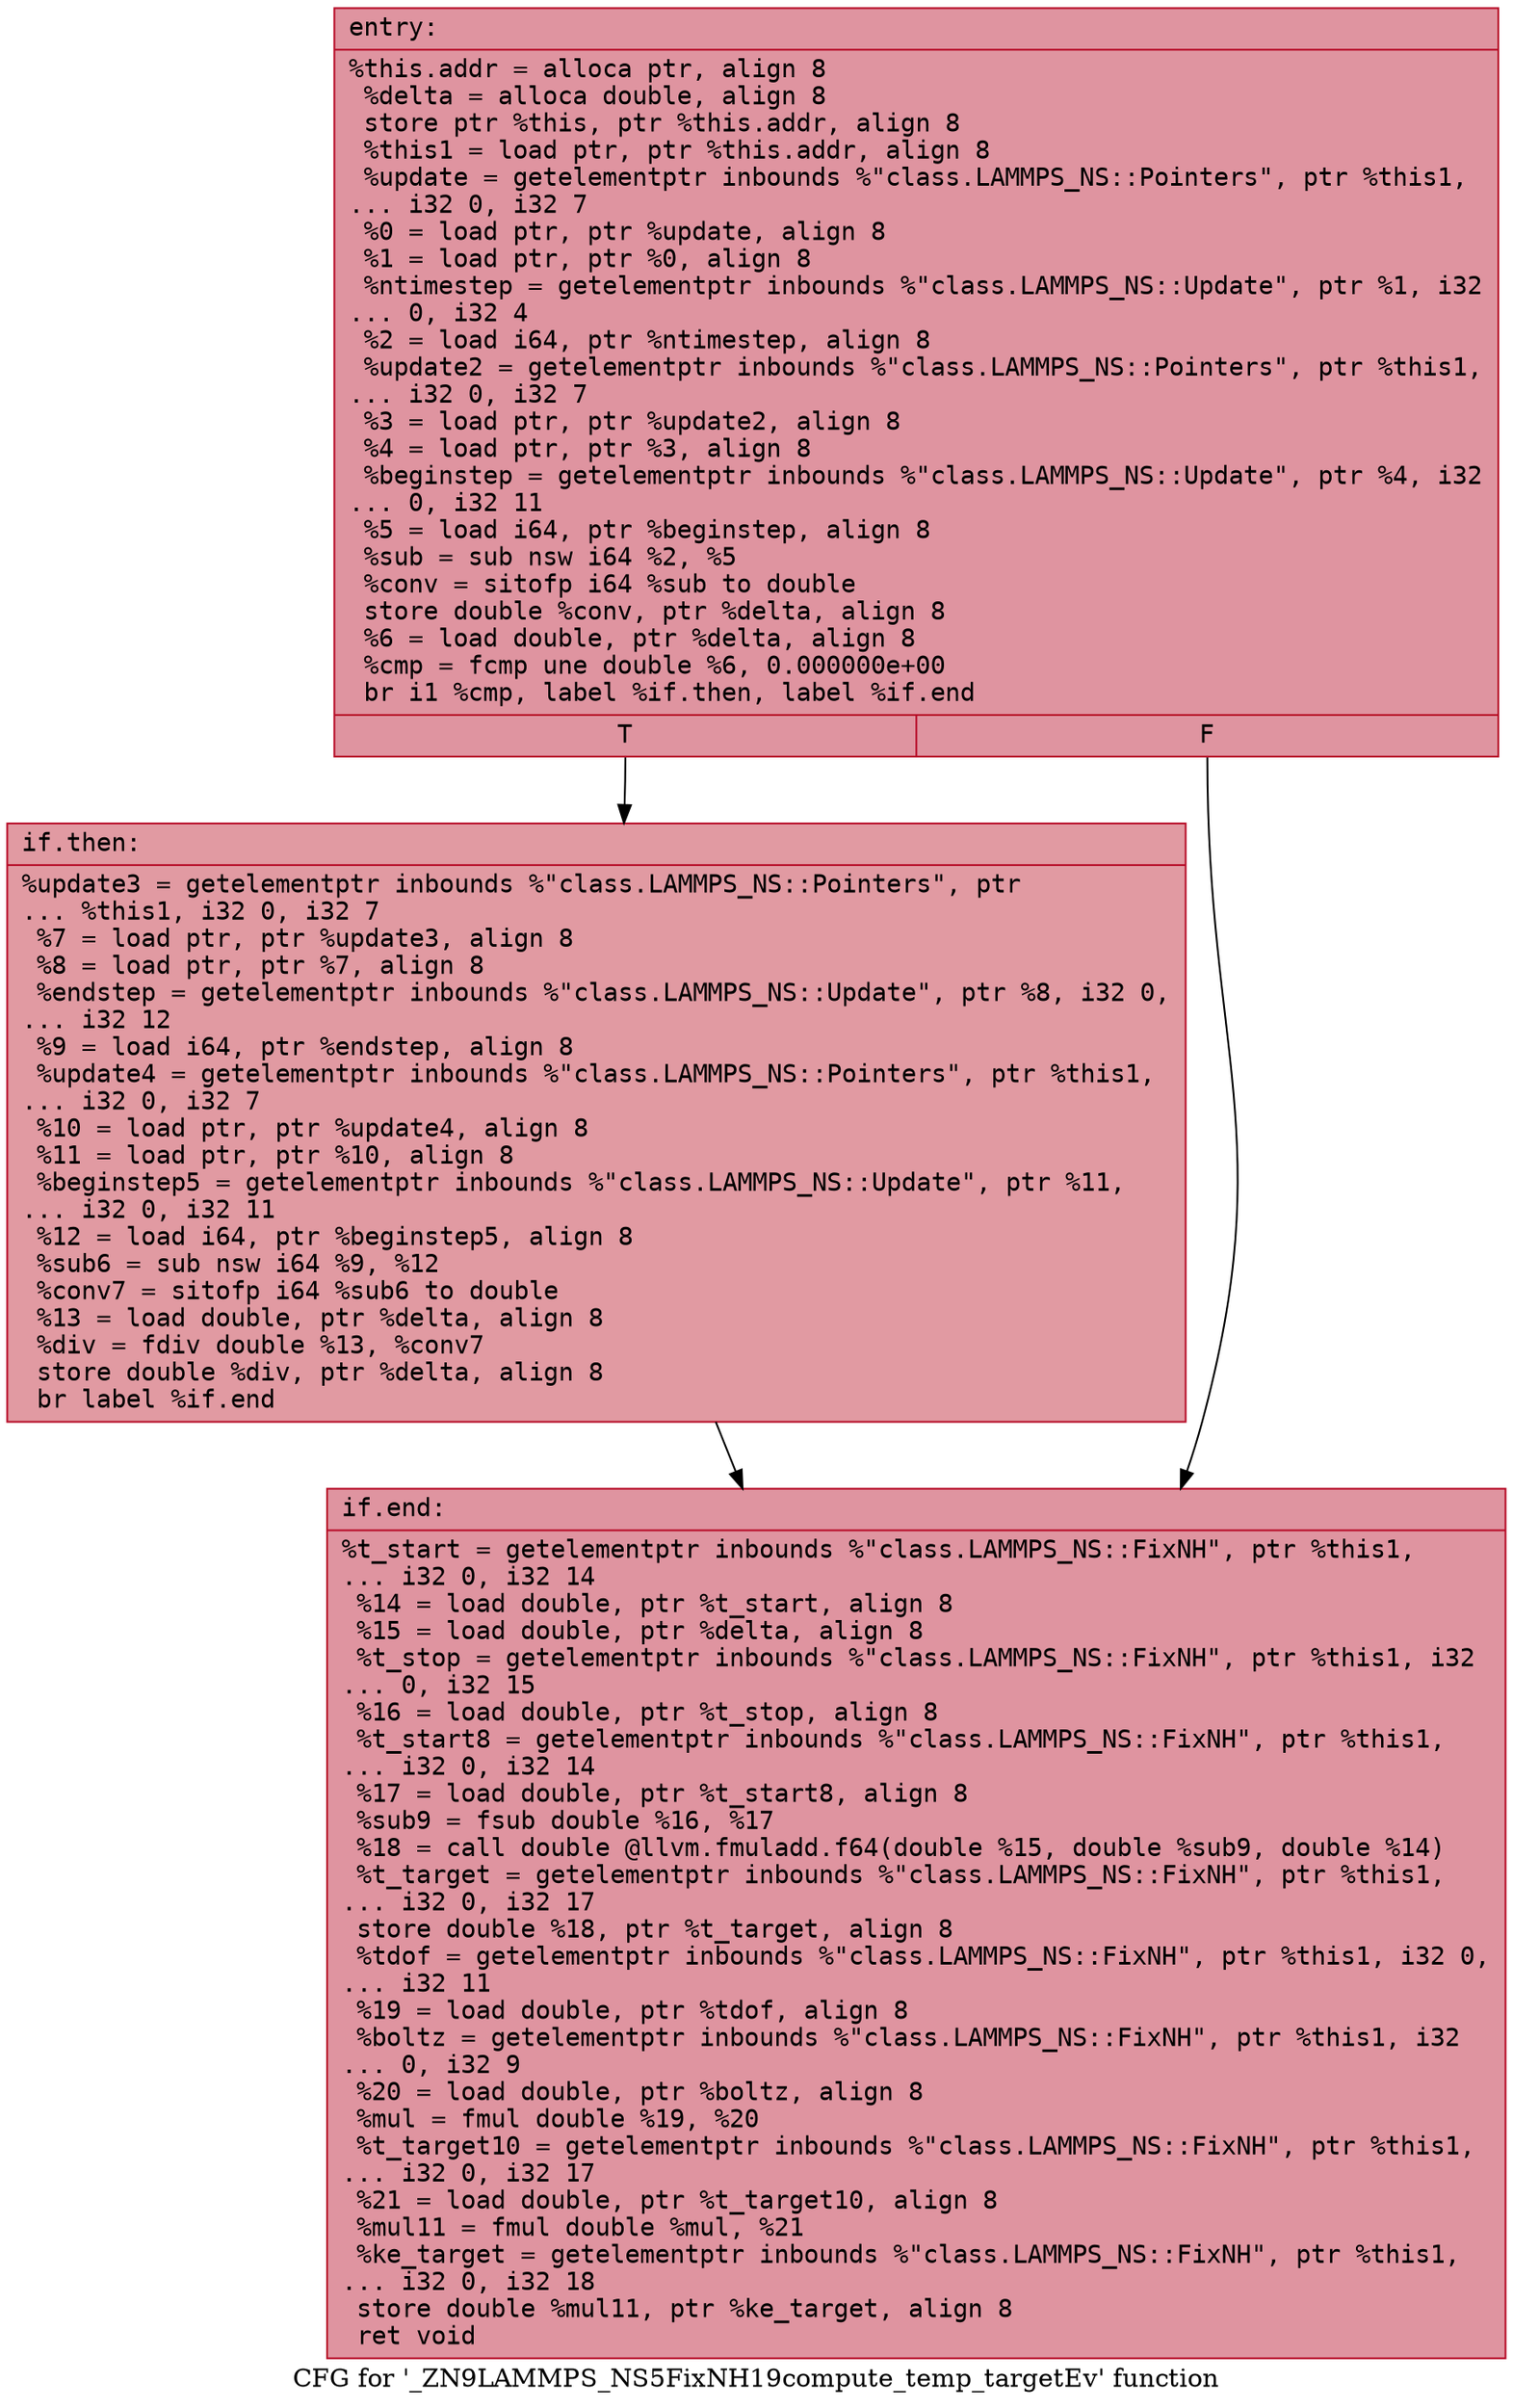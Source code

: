 digraph "CFG for '_ZN9LAMMPS_NS5FixNH19compute_temp_targetEv' function" {
	label="CFG for '_ZN9LAMMPS_NS5FixNH19compute_temp_targetEv' function";

	Node0x55b2c7e44fc0 [shape=record,color="#b70d28ff", style=filled, fillcolor="#b70d2870" fontname="Courier",label="{entry:\l|  %this.addr = alloca ptr, align 8\l  %delta = alloca double, align 8\l  store ptr %this, ptr %this.addr, align 8\l  %this1 = load ptr, ptr %this.addr, align 8\l  %update = getelementptr inbounds %\"class.LAMMPS_NS::Pointers\", ptr %this1,\l... i32 0, i32 7\l  %0 = load ptr, ptr %update, align 8\l  %1 = load ptr, ptr %0, align 8\l  %ntimestep = getelementptr inbounds %\"class.LAMMPS_NS::Update\", ptr %1, i32\l... 0, i32 4\l  %2 = load i64, ptr %ntimestep, align 8\l  %update2 = getelementptr inbounds %\"class.LAMMPS_NS::Pointers\", ptr %this1,\l... i32 0, i32 7\l  %3 = load ptr, ptr %update2, align 8\l  %4 = load ptr, ptr %3, align 8\l  %beginstep = getelementptr inbounds %\"class.LAMMPS_NS::Update\", ptr %4, i32\l... 0, i32 11\l  %5 = load i64, ptr %beginstep, align 8\l  %sub = sub nsw i64 %2, %5\l  %conv = sitofp i64 %sub to double\l  store double %conv, ptr %delta, align 8\l  %6 = load double, ptr %delta, align 8\l  %cmp = fcmp une double %6, 0.000000e+00\l  br i1 %cmp, label %if.then, label %if.end\l|{<s0>T|<s1>F}}"];
	Node0x55b2c7e44fc0:s0 -> Node0x55b2c7e45bb0[tooltip="entry -> if.then\nProbability 62.50%" ];
	Node0x55b2c7e44fc0:s1 -> Node0x55b2c7a70370[tooltip="entry -> if.end\nProbability 37.50%" ];
	Node0x55b2c7e45bb0 [shape=record,color="#b70d28ff", style=filled, fillcolor="#bb1b2c70" fontname="Courier",label="{if.then:\l|  %update3 = getelementptr inbounds %\"class.LAMMPS_NS::Pointers\", ptr\l... %this1, i32 0, i32 7\l  %7 = load ptr, ptr %update3, align 8\l  %8 = load ptr, ptr %7, align 8\l  %endstep = getelementptr inbounds %\"class.LAMMPS_NS::Update\", ptr %8, i32 0,\l... i32 12\l  %9 = load i64, ptr %endstep, align 8\l  %update4 = getelementptr inbounds %\"class.LAMMPS_NS::Pointers\", ptr %this1,\l... i32 0, i32 7\l  %10 = load ptr, ptr %update4, align 8\l  %11 = load ptr, ptr %10, align 8\l  %beginstep5 = getelementptr inbounds %\"class.LAMMPS_NS::Update\", ptr %11,\l... i32 0, i32 11\l  %12 = load i64, ptr %beginstep5, align 8\l  %sub6 = sub nsw i64 %9, %12\l  %conv7 = sitofp i64 %sub6 to double\l  %13 = load double, ptr %delta, align 8\l  %div = fdiv double %13, %conv7\l  store double %div, ptr %delta, align 8\l  br label %if.end\l}"];
	Node0x55b2c7e45bb0 -> Node0x55b2c7a70370[tooltip="if.then -> if.end\nProbability 100.00%" ];
	Node0x55b2c7a70370 [shape=record,color="#b70d28ff", style=filled, fillcolor="#b70d2870" fontname="Courier",label="{if.end:\l|  %t_start = getelementptr inbounds %\"class.LAMMPS_NS::FixNH\", ptr %this1,\l... i32 0, i32 14\l  %14 = load double, ptr %t_start, align 8\l  %15 = load double, ptr %delta, align 8\l  %t_stop = getelementptr inbounds %\"class.LAMMPS_NS::FixNH\", ptr %this1, i32\l... 0, i32 15\l  %16 = load double, ptr %t_stop, align 8\l  %t_start8 = getelementptr inbounds %\"class.LAMMPS_NS::FixNH\", ptr %this1,\l... i32 0, i32 14\l  %17 = load double, ptr %t_start8, align 8\l  %sub9 = fsub double %16, %17\l  %18 = call double @llvm.fmuladd.f64(double %15, double %sub9, double %14)\l  %t_target = getelementptr inbounds %\"class.LAMMPS_NS::FixNH\", ptr %this1,\l... i32 0, i32 17\l  store double %18, ptr %t_target, align 8\l  %tdof = getelementptr inbounds %\"class.LAMMPS_NS::FixNH\", ptr %this1, i32 0,\l... i32 11\l  %19 = load double, ptr %tdof, align 8\l  %boltz = getelementptr inbounds %\"class.LAMMPS_NS::FixNH\", ptr %this1, i32\l... 0, i32 9\l  %20 = load double, ptr %boltz, align 8\l  %mul = fmul double %19, %20\l  %t_target10 = getelementptr inbounds %\"class.LAMMPS_NS::FixNH\", ptr %this1,\l... i32 0, i32 17\l  %21 = load double, ptr %t_target10, align 8\l  %mul11 = fmul double %mul, %21\l  %ke_target = getelementptr inbounds %\"class.LAMMPS_NS::FixNH\", ptr %this1,\l... i32 0, i32 18\l  store double %mul11, ptr %ke_target, align 8\l  ret void\l}"];
}
